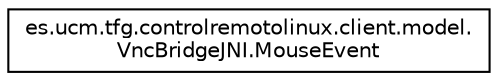 digraph "Representación gráfica de la clase"
{
  edge [fontname="Helvetica",fontsize="10",labelfontname="Helvetica",labelfontsize="10"];
  node [fontname="Helvetica",fontsize="10",shape=record];
  rankdir="LR";
  Node1 [label="es.ucm.tfg.controlremotolinux.client.model.\lVncBridgeJNI.MouseEvent",height=0.2,width=0.4,color="black", fillcolor="white", style="filled",URL="$enumes_1_1ucm_1_1tfg_1_1controlremotolinux_1_1client_1_1model_1_1VncBridgeJNI_1_1MouseEvent.html"];
}
